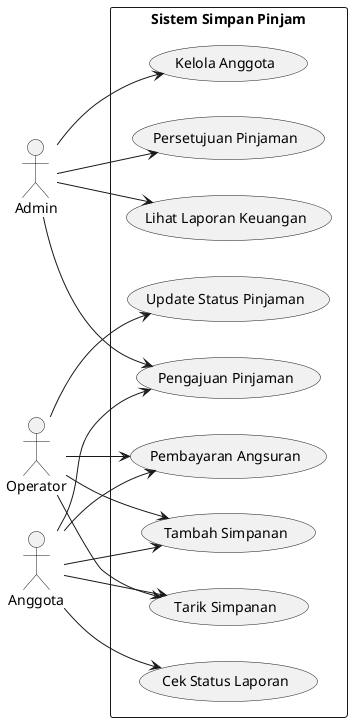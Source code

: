@startuml
left to right direction

actor Admin as "Admin"
actor Operator as "Operator"
actor Anggota as "Anggota"

rectangle "Sistem Simpan Pinjam" {
    usecase "Kelola Anggota" as UC1
    usecase "Tambah Simpanan" as UC2
    usecase "Tarik Simpanan" as UC3
    usecase "Pengajuan Pinjaman" as UC4
    usecase "Persetujuan Pinjaman" as UC5
    usecase "Pembayaran Angsuran" as UC6
    usecase "Update Status Pinjaman" as UC7
    usecase "Lihat Laporan Keuangan" as UC8
    usecase "Cek Status Laporan" as UC9
}

Admin --> UC1
Admin --> UC4
Admin --> UC5
Admin --> UC8

Operator --> UC2
Operator --> UC3
Operator --> UC6
Operator --> UC7

Anggota --> UC2
Anggota --> UC3
Anggota --> UC4
Anggota --> UC6
Anggota --> UC9

@enduml
